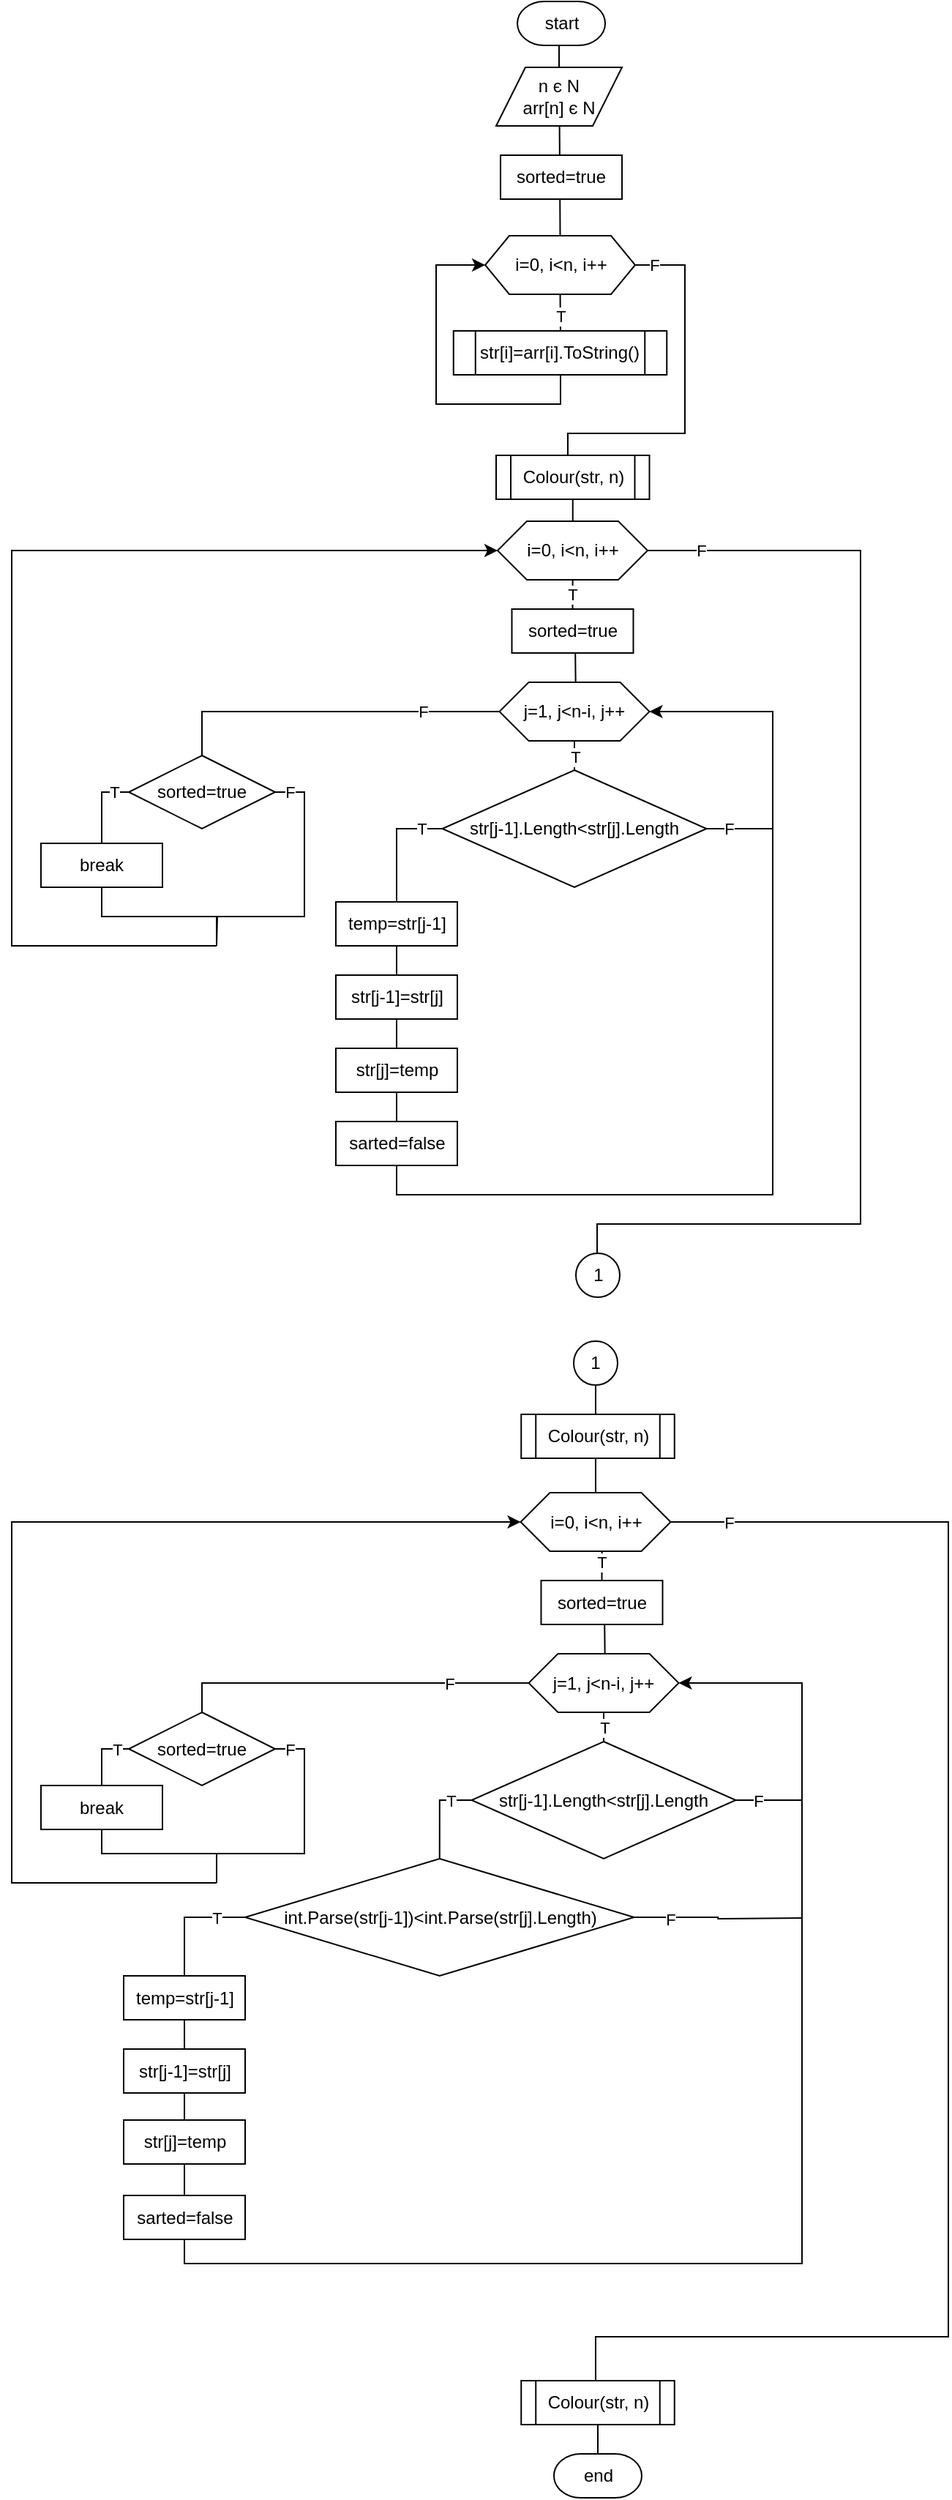 <mxfile version="15.8.7" type="device"><diagram id="uZV2k3JF1YZYtvf-ei4v" name="Сторінка-1"><mxGraphModel dx="1102" dy="685" grid="1" gridSize="10" guides="1" tooltips="1" connect="1" arrows="1" fold="1" page="1" pageScale="1" pageWidth="827" pageHeight="1169" math="0" shadow="0"><root><mxCell id="0"/><mxCell id="1" parent="0"/><mxCell id="BwNYuGJRVMEhChx6pAqP-12" style="edgeStyle=orthogonalEdgeStyle;rounded=0;orthogonalLoop=1;jettySize=auto;html=1;exitX=0.5;exitY=1;exitDx=0;exitDy=0;exitPerimeter=0;entryX=0.5;entryY=0;entryDx=0;entryDy=0;endArrow=none;endFill=0;startArrow=none;" parent="1" source="BwNYuGJRVMEhChx6pAqP-4" target="BwNYuGJRVMEhChx6pAqP-11" edge="1"><mxGeometry relative="1" as="geometry"><Array as="points"><mxPoint x="414.76" y="305"/></Array></mxGeometry></mxCell><mxCell id="BwNYuGJRVMEhChx6pAqP-1" value="start" style="strokeWidth=1;html=1;shape=mxgraph.flowchart.terminator;whiteSpace=wrap;" parent="1" vertex="1"><mxGeometry x="385.52" y="275" width="60" height="30" as="geometry"/></mxCell><mxCell id="BwNYuGJRVMEhChx6pAqP-9" value="sorted=true" style="rounded=0;whiteSpace=wrap;html=1;strokeWidth=1;" parent="1" vertex="1"><mxGeometry x="374.01" y="380" width="83" height="30" as="geometry"/></mxCell><mxCell id="BwNYuGJRVMEhChx6pAqP-15" value="T" style="edgeStyle=orthogonalEdgeStyle;rounded=0;orthogonalLoop=1;jettySize=auto;html=1;exitX=0.5;exitY=1;exitDx=0;exitDy=0;entryX=0.5;entryY=0;entryDx=0;entryDy=0;endArrow=none;endFill=0;" parent="1" source="BwNYuGJRVMEhChx6pAqP-11" edge="1"><mxGeometry x="0.2" relative="1" as="geometry"><mxPoint as="offset"/><mxPoint x="415" y="500" as="targetPoint"/></mxGeometry></mxCell><mxCell id="BwNYuGJRVMEhChx6pAqP-18" value="F" style="edgeStyle=orthogonalEdgeStyle;rounded=0;orthogonalLoop=1;jettySize=auto;html=1;exitX=1;exitY=0.5;exitDx=0;exitDy=0;endArrow=none;endFill=0;" parent="1" source="BwNYuGJRVMEhChx6pAqP-11" edge="1"><mxGeometry x="-0.903" relative="1" as="geometry"><mxPoint x="420" y="600" as="targetPoint"/><Array as="points"><mxPoint x="500" y="455"/><mxPoint x="500" y="570"/><mxPoint x="420" y="570"/></Array><mxPoint as="offset"/></mxGeometry></mxCell><mxCell id="BwNYuGJRVMEhChx6pAqP-11" value="i=0, i&amp;lt;n, i++" style="shape=hexagon;perimeter=hexagonPerimeter2;whiteSpace=wrap;html=1;fixedSize=1;strokeWidth=1;size=16.49;" parent="1" vertex="1"><mxGeometry x="363.51" y="435" width="102.5" height="40" as="geometry"/></mxCell><mxCell id="BwNYuGJRVMEhChx6pAqP-16" style="edgeStyle=orthogonalEdgeStyle;rounded=0;orthogonalLoop=1;jettySize=auto;html=1;exitX=0.5;exitY=1;exitDx=0;exitDy=0;endArrow=classic;endFill=1;entryX=0;entryY=0.5;entryDx=0;entryDy=0;" parent="1" target="BwNYuGJRVMEhChx6pAqP-11" edge="1"><mxGeometry relative="1" as="geometry"><mxPoint x="360" y="410" as="targetPoint"/><Array as="points"><mxPoint x="415" y="550"/><mxPoint x="330" y="550"/><mxPoint x="330" y="455"/></Array><mxPoint x="415" y="530" as="sourcePoint"/></mxGeometry></mxCell><mxCell id="BwNYuGJRVMEhChx6pAqP-32" value="T" style="edgeStyle=orthogonalEdgeStyle;rounded=0;orthogonalLoop=1;jettySize=auto;html=1;entryX=0.5;entryY=0;entryDx=0;entryDy=0;endArrow=none;endFill=0;startArrow=none;" parent="1" target="BwNYuGJRVMEhChx6pAqP-23" edge="1"><mxGeometry x="0.779" relative="1" as="geometry"><mxPoint x="425" y="710" as="sourcePoint"/><mxPoint y="1" as="offset"/></mxGeometry></mxCell><mxCell id="BwNYuGJRVMEhChx6pAqP-36" value="T" style="edgeStyle=orthogonalEdgeStyle;rounded=0;orthogonalLoop=1;jettySize=auto;html=1;exitX=0.5;exitY=1;exitDx=0;exitDy=0;entryX=0.5;entryY=0;entryDx=0;entryDy=0;endArrow=none;endFill=0;" parent="1" source="BwNYuGJRVMEhChx6pAqP-19" target="BwNYuGJRVMEhChx6pAqP-21" edge="1"><mxGeometry x="0.734" relative="1" as="geometry"><mxPoint as="offset"/></mxGeometry></mxCell><mxCell id="BwNYuGJRVMEhChx6pAqP-19" value="Colour(str, n)" style="shape=process;whiteSpace=wrap;html=1;backgroundOutline=1;strokeWidth=1;" parent="1" vertex="1"><mxGeometry x="371" y="585" width="104.75" height="30" as="geometry"/></mxCell><mxCell id="BwNYuGJRVMEhChx6pAqP-42" value="F" style="edgeStyle=orthogonalEdgeStyle;rounded=0;orthogonalLoop=1;jettySize=auto;html=1;exitX=1;exitY=0.5;exitDx=0;exitDy=0;endArrow=none;endFill=0;" parent="1" source="BwNYuGJRVMEhChx6pAqP-20" target="BwNYuGJRVMEhChx6pAqP-43" edge="1"><mxGeometry x="-0.912" relative="1" as="geometry"><mxPoint x="440" y="1130" as="targetPoint"/><Array as="points"><mxPoint x="620" y="650"/><mxPoint x="620" y="1110"/><mxPoint x="440" y="1110"/></Array><mxPoint x="1" as="offset"/></mxGeometry></mxCell><mxCell id="BwNYuGJRVMEhChx6pAqP-20" value="i=0, i&amp;lt;n, i++" style="shape=hexagon;perimeter=hexagonPerimeter2;whiteSpace=wrap;html=1;fixedSize=1;strokeWidth=1;" parent="1" vertex="1"><mxGeometry x="372" y="630" width="102.5" height="40" as="geometry"/></mxCell><mxCell id="BwNYuGJRVMEhChx6pAqP-21" value="sorted=true" style="rounded=0;whiteSpace=wrap;html=1;strokeWidth=1;" parent="1" vertex="1"><mxGeometry x="381.75" y="690" width="83" height="30" as="geometry"/></mxCell><mxCell id="BwNYuGJRVMEhChx6pAqP-48" value="F" style="edgeStyle=orthogonalEdgeStyle;rounded=0;orthogonalLoop=1;jettySize=auto;html=1;exitX=0;exitY=0.5;exitDx=0;exitDy=0;endArrow=none;endFill=0;entryX=0.5;entryY=0;entryDx=0;entryDy=0;" parent="1" source="BwNYuGJRVMEhChx6pAqP-22" target="BwNYuGJRVMEhChx6pAqP-55" edge="1"><mxGeometry x="-0.55" relative="1" as="geometry"><mxPoint x="270" y="760" as="targetPoint"/><mxPoint as="offset"/></mxGeometry></mxCell><mxCell id="BwNYuGJRVMEhChx6pAqP-22" value="j=1, j&amp;lt;n-i, j++" style="shape=hexagon;perimeter=hexagonPerimeter2;whiteSpace=wrap;html=1;fixedSize=1;strokeWidth=1;" parent="1" vertex="1"><mxGeometry x="373.25" y="740" width="102.5" height="40" as="geometry"/></mxCell><mxCell id="BwNYuGJRVMEhChx6pAqP-29" value="T" style="edgeStyle=orthogonalEdgeStyle;rounded=0;orthogonalLoop=1;jettySize=auto;html=1;exitX=0;exitY=0.5;exitDx=0;exitDy=0;entryX=0.5;entryY=0;entryDx=0;entryDy=0;endArrow=none;endFill=0;" parent="1" source="BwNYuGJRVMEhChx6pAqP-23" target="BwNYuGJRVMEhChx6pAqP-28" edge="1"><mxGeometry x="-0.877" relative="1" as="geometry"><mxPoint as="offset"/></mxGeometry></mxCell><mxCell id="BwNYuGJRVMEhChx6pAqP-31" value="F" style="edgeStyle=orthogonalEdgeStyle;rounded=0;orthogonalLoop=1;jettySize=auto;html=1;exitX=1;exitY=0.5;exitDx=0;exitDy=0;endArrow=none;endFill=0;" parent="1" source="BwNYuGJRVMEhChx6pAqP-23" edge="1"><mxGeometry x="-0.326" relative="1" as="geometry"><mxPoint x="560" y="840" as="targetPoint"/><mxPoint as="offset"/></mxGeometry></mxCell><mxCell id="BwNYuGJRVMEhChx6pAqP-23" value="str[j-1].Length&amp;lt;str[j].Length" style="rhombus;whiteSpace=wrap;html=1;strokeWidth=1;" parent="1" vertex="1"><mxGeometry x="334.25" y="800" width="180.5" height="80" as="geometry"/></mxCell><mxCell id="BwNYuGJRVMEhChx6pAqP-25" value="temp=str[j-1]" style="rounded=0;whiteSpace=wrap;html=1;strokeWidth=1;" parent="1" vertex="1"><mxGeometry x="261.5" y="890" width="83" height="30" as="geometry"/></mxCell><mxCell id="BwNYuGJRVMEhChx6pAqP-26" value="str[j-1]=str[j]" style="rounded=0;whiteSpace=wrap;html=1;strokeWidth=1;" parent="1" vertex="1"><mxGeometry x="261.5" y="940" width="83" height="30" as="geometry"/></mxCell><mxCell id="BwNYuGJRVMEhChx6pAqP-27" value="str[j]=temp" style="rounded=0;whiteSpace=wrap;html=1;strokeWidth=1;" parent="1" vertex="1"><mxGeometry x="261.5" y="990" width="83" height="30" as="geometry"/></mxCell><mxCell id="BwNYuGJRVMEhChx6pAqP-30" style="edgeStyle=orthogonalEdgeStyle;rounded=0;orthogonalLoop=1;jettySize=auto;html=1;exitX=0.5;exitY=1;exitDx=0;exitDy=0;endArrow=classic;endFill=1;entryX=1;entryY=0.5;entryDx=0;entryDy=0;" parent="1" source="BwNYuGJRVMEhChx6pAqP-28" target="BwNYuGJRVMEhChx6pAqP-22" edge="1"><mxGeometry relative="1" as="geometry"><mxPoint x="560" y="790" as="targetPoint"/><Array as="points"><mxPoint x="303" y="1090"/><mxPoint x="560" y="1090"/><mxPoint x="560" y="760"/></Array></mxGeometry></mxCell><mxCell id="BwNYuGJRVMEhChx6pAqP-28" value="sarted=false" style="rounded=0;whiteSpace=wrap;html=1;strokeWidth=1;" parent="1" vertex="1"><mxGeometry x="261.5" y="1040" width="83" height="30" as="geometry"/></mxCell><mxCell id="BwNYuGJRVMEhChx6pAqP-43" value="1" style="ellipse;whiteSpace=wrap;html=1;aspect=fixed;strokeWidth=1;" parent="1" vertex="1"><mxGeometry x="425.5" y="1130" width="30" height="30" as="geometry"/></mxCell><mxCell id="BwNYuGJRVMEhChx6pAqP-80" style="edgeStyle=orthogonalEdgeStyle;rounded=0;orthogonalLoop=1;jettySize=auto;html=1;exitX=0.5;exitY=1;exitDx=0;exitDy=0;entryX=0.5;entryY=0;entryDx=0;entryDy=0;endArrow=none;endFill=0;" parent="1" source="BwNYuGJRVMEhChx6pAqP-44" target="BwNYuGJRVMEhChx6pAqP-62" edge="1"><mxGeometry relative="1" as="geometry"/></mxCell><mxCell id="BwNYuGJRVMEhChx6pAqP-44" value="1" style="ellipse;whiteSpace=wrap;html=1;aspect=fixed;strokeWidth=1;" parent="1" vertex="1"><mxGeometry x="424" y="1190" width="30" height="30" as="geometry"/></mxCell><mxCell id="BwNYuGJRVMEhChx6pAqP-50" style="edgeStyle=orthogonalEdgeStyle;rounded=0;orthogonalLoop=1;jettySize=auto;html=1;entryX=0;entryY=0.5;entryDx=0;entryDy=0;endArrow=classic;endFill=1;" parent="1" target="BwNYuGJRVMEhChx6pAqP-20" edge="1"><mxGeometry relative="1" as="geometry"><mxPoint x="180" y="920" as="sourcePoint"/><Array as="points"><mxPoint x="142" y="920"/><mxPoint x="40" y="920"/><mxPoint x="40" y="650"/></Array></mxGeometry></mxCell><mxCell id="BwNYuGJRVMEhChx6pAqP-59" style="edgeStyle=orthogonalEdgeStyle;rounded=0;orthogonalLoop=1;jettySize=auto;html=1;exitX=0.5;exitY=1;exitDx=0;exitDy=0;endArrow=none;endFill=0;" parent="1" source="BwNYuGJRVMEhChx6pAqP-54" edge="1"><mxGeometry relative="1" as="geometry"><mxPoint x="180" y="920" as="targetPoint"/></mxGeometry></mxCell><mxCell id="BwNYuGJRVMEhChx6pAqP-54" value="break" style="rounded=0;whiteSpace=wrap;html=1;strokeWidth=1;" parent="1" vertex="1"><mxGeometry x="60" y="850" width="83" height="30" as="geometry"/></mxCell><mxCell id="BwNYuGJRVMEhChx6pAqP-56" value="F" style="edgeStyle=orthogonalEdgeStyle;rounded=0;orthogonalLoop=1;jettySize=auto;html=1;exitX=1;exitY=0.5;exitDx=0;exitDy=0;endArrow=none;endFill=0;" parent="1" source="BwNYuGJRVMEhChx6pAqP-55" edge="1"><mxGeometry x="-0.892" relative="1" as="geometry"><mxPoint x="180" y="920" as="targetPoint"/><Array as="points"><mxPoint x="240" y="815"/><mxPoint x="240" y="900"/><mxPoint x="180" y="900"/></Array><mxPoint as="offset"/></mxGeometry></mxCell><mxCell id="BwNYuGJRVMEhChx6pAqP-58" value="T" style="edgeStyle=orthogonalEdgeStyle;rounded=0;orthogonalLoop=1;jettySize=auto;html=1;exitX=0;exitY=0.5;exitDx=0;exitDy=0;entryX=0.5;entryY=0;entryDx=0;entryDy=0;endArrow=none;endFill=0;" parent="1" source="BwNYuGJRVMEhChx6pAqP-55" target="BwNYuGJRVMEhChx6pAqP-54" edge="1"><mxGeometry x="-0.626" relative="1" as="geometry"><mxPoint as="offset"/></mxGeometry></mxCell><mxCell id="BwNYuGJRVMEhChx6pAqP-55" value="sorted=true" style="rhombus;whiteSpace=wrap;html=1;strokeWidth=1;" parent="1" vertex="1"><mxGeometry x="120" y="790" width="100" height="50" as="geometry"/></mxCell><mxCell id="BwNYuGJRVMEhChx6pAqP-60" value="Colour(str, n)" style="shape=process;whiteSpace=wrap;html=1;backgroundOutline=1;strokeWidth=1;" parent="1" vertex="1"><mxGeometry x="388.13" y="1240" width="104.75" height="30" as="geometry"/></mxCell><mxCell id="BwNYuGJRVMEhChx6pAqP-61" value="T" style="edgeStyle=orthogonalEdgeStyle;rounded=0;orthogonalLoop=1;jettySize=auto;html=1;entryX=0.5;entryY=0;entryDx=0;entryDy=0;endArrow=none;endFill=0;startArrow=none;" parent="1" target="BwNYuGJRVMEhChx6pAqP-68" edge="1"><mxGeometry x="0.779" relative="1" as="geometry"><mxPoint x="445" y="1373.5" as="sourcePoint"/><mxPoint y="1" as="offset"/></mxGeometry></mxCell><mxCell id="BwNYuGJRVMEhChx6pAqP-81" value="T" style="edgeStyle=orthogonalEdgeStyle;rounded=0;orthogonalLoop=1;jettySize=auto;html=1;exitX=0.5;exitY=1;exitDx=0;exitDy=0;entryX=0.5;entryY=0;entryDx=0;entryDy=0;endArrow=none;endFill=0;" parent="1" source="BwNYuGJRVMEhChx6pAqP-62" target="BwNYuGJRVMEhChx6pAqP-63" edge="1"><mxGeometry relative="1" as="geometry"/></mxCell><mxCell id="BwNYuGJRVMEhChx6pAqP-105" value="F" style="edgeStyle=orthogonalEdgeStyle;rounded=0;orthogonalLoop=1;jettySize=auto;html=1;exitX=1;exitY=0.5;exitDx=0;exitDy=0;endArrow=none;endFill=0;" parent="1" source="BwNYuGJRVMEhChx6pAqP-62" target="BwNYuGJRVMEhChx6pAqP-104" edge="1"><mxGeometry x="-0.922" relative="1" as="geometry"><Array as="points"><mxPoint x="680" y="1314"/><mxPoint x="680" y="1870"/><mxPoint x="439" y="1870"/></Array><mxPoint as="offset"/></mxGeometry></mxCell><mxCell id="BwNYuGJRVMEhChx6pAqP-62" value="i=0, i&amp;lt;n, i++" style="shape=hexagon;perimeter=hexagonPerimeter2;whiteSpace=wrap;html=1;fixedSize=1;strokeWidth=1;" parent="1" vertex="1"><mxGeometry x="387.75" y="1293.5" width="102.5" height="40" as="geometry"/></mxCell><mxCell id="BwNYuGJRVMEhChx6pAqP-63" value="sorted=true" style="rounded=0;whiteSpace=wrap;html=1;strokeWidth=1;" parent="1" vertex="1"><mxGeometry x="401.75" y="1353.5" width="83" height="30" as="geometry"/></mxCell><mxCell id="BwNYuGJRVMEhChx6pAqP-64" value="F" style="edgeStyle=orthogonalEdgeStyle;rounded=0;orthogonalLoop=1;jettySize=auto;html=1;exitX=0;exitY=0.5;exitDx=0;exitDy=0;endArrow=none;endFill=0;entryX=0.5;entryY=0;entryDx=0;entryDy=0;" parent="1" source="BwNYuGJRVMEhChx6pAqP-65" target="BwNYuGJRVMEhChx6pAqP-79" edge="1"><mxGeometry x="-0.55" relative="1" as="geometry"><mxPoint x="290" y="1423.5" as="targetPoint"/><mxPoint as="offset"/></mxGeometry></mxCell><mxCell id="BwNYuGJRVMEhChx6pAqP-65" value="j=1, j&amp;lt;n-i, j++" style="shape=hexagon;perimeter=hexagonPerimeter2;whiteSpace=wrap;html=1;fixedSize=1;strokeWidth=1;" parent="1" vertex="1"><mxGeometry x="393.25" y="1403.5" width="102.5" height="40" as="geometry"/></mxCell><mxCell id="BwNYuGJRVMEhChx6pAqP-67" value="F" style="edgeStyle=orthogonalEdgeStyle;rounded=0;orthogonalLoop=1;jettySize=auto;html=1;exitX=1;exitY=0.5;exitDx=0;exitDy=0;endArrow=none;endFill=0;" parent="1" source="BwNYuGJRVMEhChx6pAqP-68" edge="1"><mxGeometry x="-0.326" relative="1" as="geometry"><mxPoint x="580" y="1503.5" as="targetPoint"/><mxPoint as="offset"/></mxGeometry></mxCell><mxCell id="BwNYuGJRVMEhChx6pAqP-91" value="T" style="edgeStyle=orthogonalEdgeStyle;rounded=0;orthogonalLoop=1;jettySize=auto;html=1;exitX=0;exitY=0.5;exitDx=0;exitDy=0;entryX=0.5;entryY=0;entryDx=0;entryDy=0;endArrow=none;endFill=0;" parent="1" source="BwNYuGJRVMEhChx6pAqP-68" target="BwNYuGJRVMEhChx6pAqP-82" edge="1"><mxGeometry x="-0.539" relative="1" as="geometry"><mxPoint as="offset"/></mxGeometry></mxCell><mxCell id="BwNYuGJRVMEhChx6pAqP-68" value="str[j-1].Length&amp;lt;str[j].Length" style="rhombus;whiteSpace=wrap;html=1;strokeWidth=1;" parent="1" vertex="1"><mxGeometry x="354.25" y="1463.5" width="180.5" height="80" as="geometry"/></mxCell><mxCell id="BwNYuGJRVMEhChx6pAqP-99" style="edgeStyle=orthogonalEdgeStyle;rounded=0;orthogonalLoop=1;jettySize=auto;html=1;entryX=0.5;entryY=0;entryDx=0;entryDy=0;endArrow=none;endFill=0;" parent="1" source="BwNYuGJRVMEhChx6pAqP-69" target="BwNYuGJRVMEhChx6pAqP-70" edge="1"><mxGeometry relative="1" as="geometry"/></mxCell><mxCell id="BwNYuGJRVMEhChx6pAqP-69" value="temp=str[j-1]" style="rounded=0;whiteSpace=wrap;html=1;strokeWidth=1;" parent="1" vertex="1"><mxGeometry x="116.5" y="1623.5" width="83" height="30" as="geometry"/></mxCell><mxCell id="BwNYuGJRVMEhChx6pAqP-100" style="edgeStyle=orthogonalEdgeStyle;rounded=0;orthogonalLoop=1;jettySize=auto;html=1;exitX=0.5;exitY=1;exitDx=0;exitDy=0;entryX=0.5;entryY=0;entryDx=0;entryDy=0;endArrow=none;endFill=0;" parent="1" source="BwNYuGJRVMEhChx6pAqP-70" target="BwNYuGJRVMEhChx6pAqP-71" edge="1"><mxGeometry relative="1" as="geometry"/></mxCell><mxCell id="BwNYuGJRVMEhChx6pAqP-70" value="str[j-1]=str[j]" style="rounded=0;whiteSpace=wrap;html=1;strokeWidth=1;" parent="1" vertex="1"><mxGeometry x="116.5" y="1673.5" width="83" height="30" as="geometry"/></mxCell><mxCell id="BwNYuGJRVMEhChx6pAqP-101" style="edgeStyle=orthogonalEdgeStyle;rounded=0;orthogonalLoop=1;jettySize=auto;html=1;exitX=0.5;exitY=1;exitDx=0;exitDy=0;entryX=0.5;entryY=0;entryDx=0;entryDy=0;endArrow=none;endFill=0;" parent="1" source="BwNYuGJRVMEhChx6pAqP-71" target="BwNYuGJRVMEhChx6pAqP-73" edge="1"><mxGeometry relative="1" as="geometry"/></mxCell><mxCell id="BwNYuGJRVMEhChx6pAqP-71" value="str[j]=temp" style="rounded=0;whiteSpace=wrap;html=1;strokeWidth=1;" parent="1" vertex="1"><mxGeometry x="116.5" y="1722" width="83" height="30" as="geometry"/></mxCell><mxCell id="BwNYuGJRVMEhChx6pAqP-102" style="edgeStyle=orthogonalEdgeStyle;rounded=0;orthogonalLoop=1;jettySize=auto;html=1;exitX=0.5;exitY=1;exitDx=0;exitDy=0;entryX=1;entryY=0.5;entryDx=0;entryDy=0;endArrow=classic;endFill=1;" parent="1" source="BwNYuGJRVMEhChx6pAqP-73" target="BwNYuGJRVMEhChx6pAqP-65" edge="1"><mxGeometry relative="1" as="geometry"><Array as="points"><mxPoint x="158" y="1820"/><mxPoint x="580" y="1820"/><mxPoint x="580" y="1424"/></Array></mxGeometry></mxCell><mxCell id="BwNYuGJRVMEhChx6pAqP-73" value="sarted=false" style="rounded=0;whiteSpace=wrap;html=1;strokeWidth=1;" parent="1" vertex="1"><mxGeometry x="116.5" y="1773.5" width="83" height="30" as="geometry"/></mxCell><mxCell id="BwNYuGJRVMEhChx6pAqP-74" style="edgeStyle=orthogonalEdgeStyle;rounded=0;orthogonalLoop=1;jettySize=auto;html=1;entryX=0;entryY=0.5;entryDx=0;entryDy=0;endArrow=classic;endFill=1;" parent="1" target="BwNYuGJRVMEhChx6pAqP-62" edge="1"><mxGeometry relative="1" as="geometry"><mxPoint x="180" y="1560" as="sourcePoint"/><Array as="points"><mxPoint x="180" y="1560"/><mxPoint x="40" y="1560"/><mxPoint x="40" y="1314"/></Array></mxGeometry></mxCell><mxCell id="BwNYuGJRVMEhChx6pAqP-75" style="edgeStyle=orthogonalEdgeStyle;rounded=0;orthogonalLoop=1;jettySize=auto;html=1;exitX=0.5;exitY=1;exitDx=0;exitDy=0;endArrow=none;endFill=0;" parent="1" source="BwNYuGJRVMEhChx6pAqP-76" edge="1"><mxGeometry relative="1" as="geometry"><mxPoint x="180" y="1560" as="targetPoint"/><Array as="points"><mxPoint x="102" y="1540"/><mxPoint x="180" y="1540"/></Array></mxGeometry></mxCell><mxCell id="BwNYuGJRVMEhChx6pAqP-76" value="break" style="rounded=0;whiteSpace=wrap;html=1;strokeWidth=1;" parent="1" vertex="1"><mxGeometry x="60" y="1493.5" width="83" height="30" as="geometry"/></mxCell><mxCell id="BwNYuGJRVMEhChx6pAqP-77" value="F" style="edgeStyle=orthogonalEdgeStyle;rounded=0;orthogonalLoop=1;jettySize=auto;html=1;exitX=1;exitY=0.5;exitDx=0;exitDy=0;endArrow=none;endFill=0;" parent="1" source="BwNYuGJRVMEhChx6pAqP-79" edge="1"><mxGeometry x="-0.892" relative="1" as="geometry"><mxPoint x="180" y="1560" as="targetPoint"/><Array as="points"><mxPoint x="240" y="1469"/><mxPoint x="240" y="1540"/><mxPoint x="180" y="1540"/></Array><mxPoint as="offset"/></mxGeometry></mxCell><mxCell id="BwNYuGJRVMEhChx6pAqP-78" value="T" style="edgeStyle=orthogonalEdgeStyle;rounded=0;orthogonalLoop=1;jettySize=auto;html=1;exitX=0;exitY=0.5;exitDx=0;exitDy=0;entryX=0.5;entryY=0;entryDx=0;entryDy=0;endArrow=none;endFill=0;" parent="1" source="BwNYuGJRVMEhChx6pAqP-79" target="BwNYuGJRVMEhChx6pAqP-76" edge="1"><mxGeometry x="-0.626" relative="1" as="geometry"><mxPoint as="offset"/></mxGeometry></mxCell><mxCell id="BwNYuGJRVMEhChx6pAqP-79" value="sorted=true" style="rhombus;whiteSpace=wrap;html=1;strokeWidth=1;" parent="1" vertex="1"><mxGeometry x="120" y="1443.5" width="100" height="50" as="geometry"/></mxCell><mxCell id="BwNYuGJRVMEhChx6pAqP-98" value="T" style="edgeStyle=orthogonalEdgeStyle;rounded=0;orthogonalLoop=1;jettySize=auto;html=1;exitX=0;exitY=0.5;exitDx=0;exitDy=0;entryX=0.5;entryY=0;entryDx=0;entryDy=0;endArrow=none;endFill=0;" parent="1" source="BwNYuGJRVMEhChx6pAqP-82" target="BwNYuGJRVMEhChx6pAqP-69" edge="1"><mxGeometry x="-0.521" relative="1" as="geometry"><Array as="points"><mxPoint x="158" y="1584"/></Array><mxPoint as="offset"/></mxGeometry></mxCell><mxCell id="BwNYuGJRVMEhChx6pAqP-103" value="F" style="edgeStyle=orthogonalEdgeStyle;rounded=0;orthogonalLoop=1;jettySize=auto;html=1;exitX=1;exitY=0.5;exitDx=0;exitDy=0;endArrow=none;endFill=0;" parent="1" source="BwNYuGJRVMEhChx6pAqP-82" edge="1"><mxGeometry x="-0.571" relative="1" as="geometry"><mxPoint x="580" y="1584" as="targetPoint"/><mxPoint y="1" as="offset"/></mxGeometry></mxCell><mxCell id="BwNYuGJRVMEhChx6pAqP-82" value="int.Parse(str[j-1])&amp;lt;int.Parse(str[j].Length)" style="rhombus;whiteSpace=wrap;html=1;strokeWidth=1;" parent="1" vertex="1"><mxGeometry x="199.5" y="1543.5" width="265.75" height="80" as="geometry"/></mxCell><mxCell id="BwNYuGJRVMEhChx6pAqP-109" style="edgeStyle=orthogonalEdgeStyle;rounded=0;orthogonalLoop=1;jettySize=auto;html=1;exitX=0.5;exitY=1;exitDx=0;exitDy=0;entryX=0.5;entryY=0;entryDx=0;entryDy=0;entryPerimeter=0;endArrow=none;endFill=0;" parent="1" source="BwNYuGJRVMEhChx6pAqP-104" target="BwNYuGJRVMEhChx6pAqP-108" edge="1"><mxGeometry relative="1" as="geometry"/></mxCell><mxCell id="BwNYuGJRVMEhChx6pAqP-104" value="Colour(str, n)" style="shape=process;whiteSpace=wrap;html=1;backgroundOutline=1;strokeWidth=1;" parent="1" vertex="1"><mxGeometry x="388.13" y="1900" width="104.75" height="30" as="geometry"/></mxCell><mxCell id="BwNYuGJRVMEhChx6pAqP-108" value="end" style="strokeWidth=1;html=1;shape=mxgraph.flowchart.terminator;whiteSpace=wrap;" parent="1" vertex="1"><mxGeometry x="410.5" y="1950" width="60" height="30" as="geometry"/></mxCell><mxCell id="BwNYuGJRVMEhChx6pAqP-4" value="n є N&lt;br&gt;arr[n] є N" style="shape=parallelogram;perimeter=parallelogramPerimeter;whiteSpace=wrap;html=1;fixedSize=1;strokeWidth=1;" parent="1" vertex="1"><mxGeometry x="371.01" y="320" width="86" height="40" as="geometry"/></mxCell><mxCell id="NKH_xyrYl0AgKYZWAA2k-3" value="&lt;span&gt;str[i]=arr[i].ToString()&lt;/span&gt;" style="shape=process;whiteSpace=wrap;html=1;backgroundOutline=1;" parent="1" vertex="1"><mxGeometry x="341.88" y="500" width="145.75" height="30" as="geometry"/></mxCell></root></mxGraphModel></diagram></mxfile>